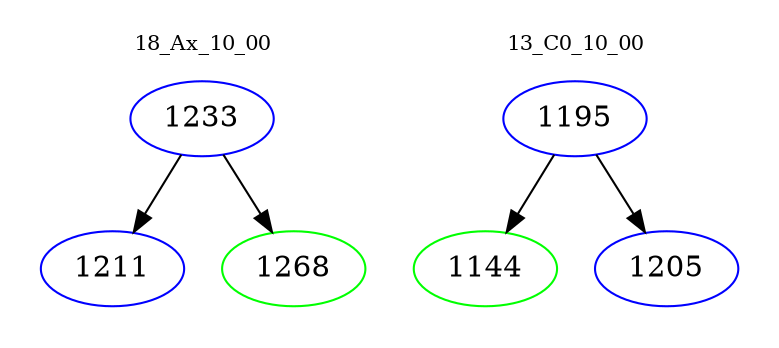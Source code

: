 digraph{
subgraph cluster_0 {
color = white
label = "18_Ax_10_00";
fontsize=10;
T0_1233 [label="1233", color="blue"]
T0_1233 -> T0_1211 [color="black"]
T0_1211 [label="1211", color="blue"]
T0_1233 -> T0_1268 [color="black"]
T0_1268 [label="1268", color="green"]
}
subgraph cluster_1 {
color = white
label = "13_C0_10_00";
fontsize=10;
T1_1195 [label="1195", color="blue"]
T1_1195 -> T1_1144 [color="black"]
T1_1144 [label="1144", color="green"]
T1_1195 -> T1_1205 [color="black"]
T1_1205 [label="1205", color="blue"]
}
}
